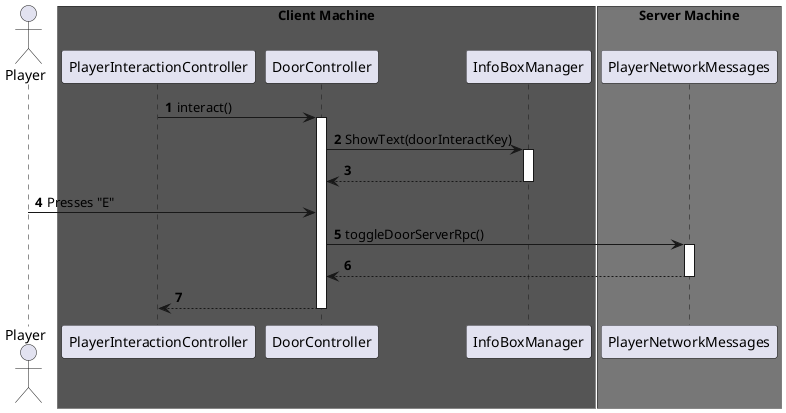 @startuml DoorController
autonumber

actor Player order 10

box "Client Machine" #555555
participant "PlayerInteractionController" as PIC order 20
participant "DoorController" as DC order 50
participant "InfoBoxManager" as IBM order 60
end box

box "Server Machine" #777777
participant "PlayerNetworkMessages" as PNM order 70
end box

PIC -> DC: interact()
activate DC

DC -> IBM: ShowText(doorInteractKey)
activate IBM
IBM --> DC
deactivate IBM

Player -> DC: Presses "E"

DC -> PNM: toggleDoorServerRpc()
activate PNM
PNM --> DC
deactivate PNM


DC --> PIC
deactivate DC

deactivate PIC
@enduml